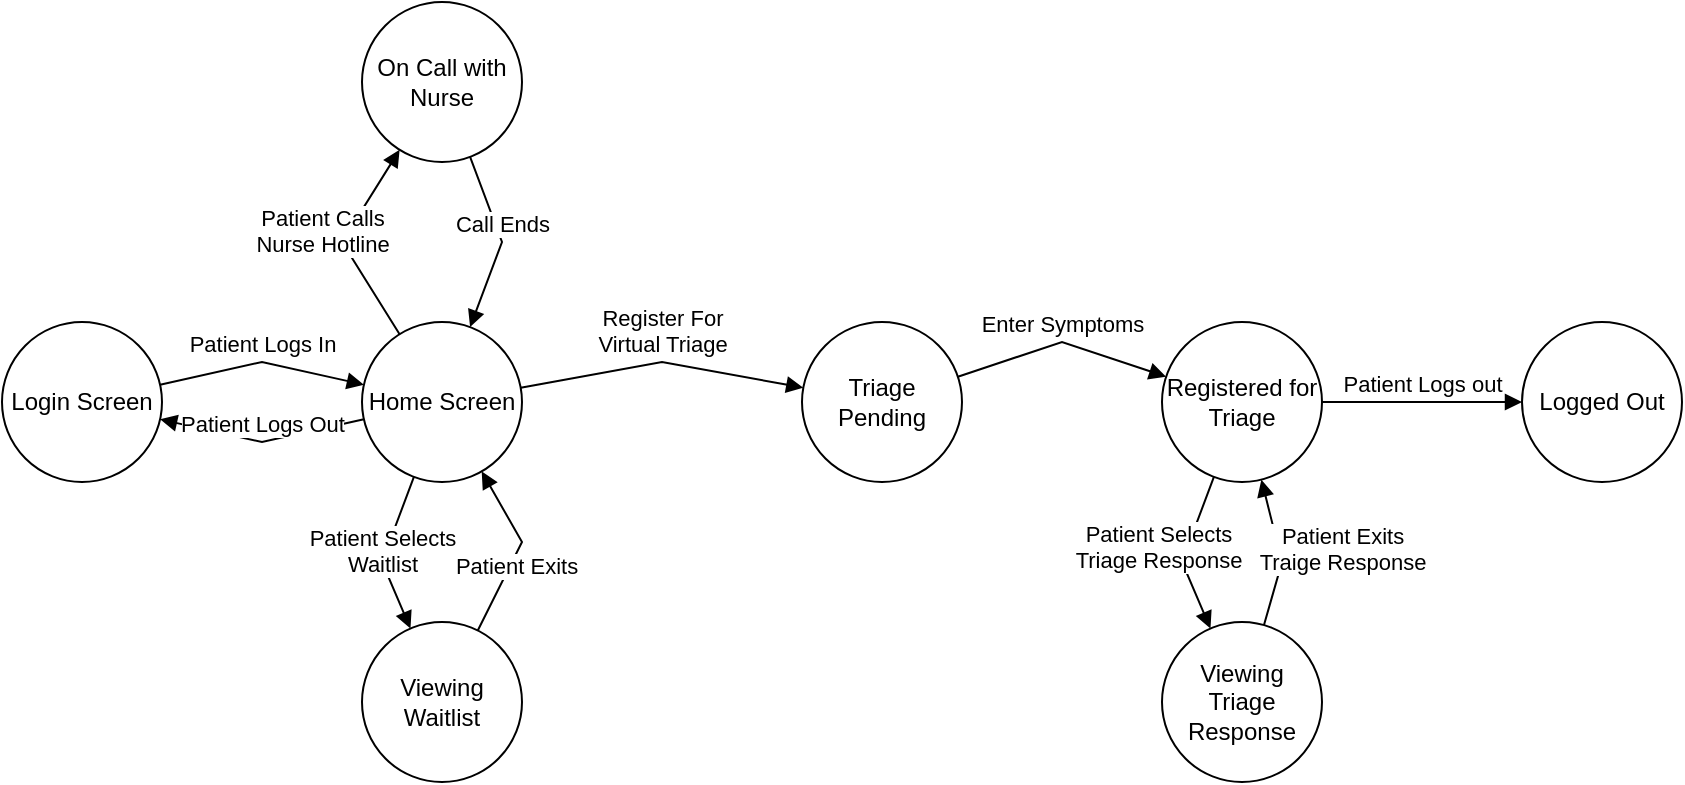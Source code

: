 <mxfile version="24.7.17">
  <diagram name="Page-1" id="DYlrvpux4-JASZ0brNI_">
    <mxGraphModel dx="794" dy="420" grid="1" gridSize="10" guides="1" tooltips="1" connect="1" arrows="1" fold="1" page="1" pageScale="1" pageWidth="850" pageHeight="1100" math="0" shadow="0">
      <root>
        <mxCell id="0" />
        <mxCell id="1" parent="0" />
        <mxCell id="xyPofnfpF94zoi8fh-3h-1" value="Login Screen" style="ellipse;whiteSpace=wrap;html=1;aspect=fixed;" vertex="1" parent="1">
          <mxGeometry x="180" y="180" width="80" height="80" as="geometry" />
        </mxCell>
        <mxCell id="xyPofnfpF94zoi8fh-3h-2" value="Home Screen" style="ellipse;whiteSpace=wrap;html=1;aspect=fixed;" vertex="1" parent="1">
          <mxGeometry x="360" y="180" width="80" height="80" as="geometry" />
        </mxCell>
        <mxCell id="xyPofnfpF94zoi8fh-3h-3" value="Patient Logs In" style="html=1;verticalAlign=bottom;endArrow=block;curved=0;rounded=0;" edge="1" parent="1" source="xyPofnfpF94zoi8fh-3h-1" target="xyPofnfpF94zoi8fh-3h-2">
          <mxGeometry width="80" relative="1" as="geometry">
            <mxPoint x="270" y="210" as="sourcePoint" />
            <mxPoint x="350" y="210" as="targetPoint" />
            <Array as="points">
              <mxPoint x="310" y="200" />
            </Array>
          </mxGeometry>
        </mxCell>
        <mxCell id="xyPofnfpF94zoi8fh-3h-4" value="Patient Logs Out" style="html=1;verticalAlign=bottom;endArrow=block;curved=0;rounded=0;" edge="1" parent="1" source="xyPofnfpF94zoi8fh-3h-2" target="xyPofnfpF94zoi8fh-3h-1">
          <mxGeometry width="80" relative="1" as="geometry">
            <mxPoint x="250" y="270" as="sourcePoint" />
            <mxPoint x="330" y="270" as="targetPoint" />
            <Array as="points">
              <mxPoint x="310" y="240" />
            </Array>
          </mxGeometry>
        </mxCell>
        <mxCell id="xyPofnfpF94zoi8fh-3h-5" value="Viewing Waitlist" style="ellipse;whiteSpace=wrap;html=1;aspect=fixed;" vertex="1" parent="1">
          <mxGeometry x="360" y="330" width="80" height="80" as="geometry" />
        </mxCell>
        <mxCell id="xyPofnfpF94zoi8fh-3h-6" value="Patient Selects&lt;div&gt;Waitlist&lt;/div&gt;" style="html=1;verticalAlign=bottom;endArrow=block;curved=0;rounded=0;" edge="1" parent="1" source="xyPofnfpF94zoi8fh-3h-2" target="xyPofnfpF94zoi8fh-3h-5">
          <mxGeometry x="0.339" y="-4" width="80" relative="1" as="geometry">
            <mxPoint x="270" y="300" as="sourcePoint" />
            <mxPoint x="350" y="300" as="targetPoint" />
            <Array as="points">
              <mxPoint x="370" y="300" />
            </Array>
            <mxPoint as="offset" />
          </mxGeometry>
        </mxCell>
        <mxCell id="xyPofnfpF94zoi8fh-3h-7" value="Patient Exits" style="html=1;verticalAlign=bottom;endArrow=block;curved=0;rounded=0;" edge="1" parent="1" source="xyPofnfpF94zoi8fh-3h-5" target="xyPofnfpF94zoi8fh-3h-2">
          <mxGeometry x="-0.345" y="-7" width="80" relative="1" as="geometry">
            <mxPoint x="440" y="300" as="sourcePoint" />
            <mxPoint x="520" y="300" as="targetPoint" />
            <Array as="points">
              <mxPoint x="440" y="290" />
            </Array>
            <mxPoint as="offset" />
          </mxGeometry>
        </mxCell>
        <mxCell id="xyPofnfpF94zoi8fh-3h-8" value="On Call with Nurse" style="ellipse;whiteSpace=wrap;html=1;aspect=fixed;" vertex="1" parent="1">
          <mxGeometry x="360" y="20" width="80" height="80" as="geometry" />
        </mxCell>
        <mxCell id="xyPofnfpF94zoi8fh-3h-9" value="Patient Calls&lt;div&gt;Nurse Hotline&lt;/div&gt;" style="html=1;verticalAlign=bottom;endArrow=block;curved=0;rounded=0;" edge="1" parent="1" source="xyPofnfpF94zoi8fh-3h-2" target="xyPofnfpF94zoi8fh-3h-8">
          <mxGeometry x="-0.059" y="14" width="80" relative="1" as="geometry">
            <mxPoint x="320" y="140" as="sourcePoint" />
            <mxPoint x="400" y="140" as="targetPoint" />
            <Array as="points">
              <mxPoint x="350" y="140" />
            </Array>
            <mxPoint as="offset" />
          </mxGeometry>
        </mxCell>
        <mxCell id="xyPofnfpF94zoi8fh-3h-10" value="Call Ends" style="html=1;verticalAlign=bottom;endArrow=block;curved=0;rounded=0;" edge="1" parent="1" source="xyPofnfpF94zoi8fh-3h-8" target="xyPofnfpF94zoi8fh-3h-2">
          <mxGeometry width="80" relative="1" as="geometry">
            <mxPoint x="420" y="130" as="sourcePoint" />
            <mxPoint x="500" y="130" as="targetPoint" />
            <Array as="points">
              <mxPoint x="430" y="140" />
            </Array>
          </mxGeometry>
        </mxCell>
        <mxCell id="xyPofnfpF94zoi8fh-3h-11" value="Register For&lt;div&gt;Virtual Triage&lt;/div&gt;" style="html=1;verticalAlign=bottom;endArrow=block;curved=0;rounded=0;" edge="1" parent="1" source="xyPofnfpF94zoi8fh-3h-2" target="xyPofnfpF94zoi8fh-3h-12">
          <mxGeometry width="80" relative="1" as="geometry">
            <mxPoint x="460" y="210" as="sourcePoint" />
            <mxPoint x="540" y="210" as="targetPoint" />
            <Array as="points">
              <mxPoint x="510" y="200" />
            </Array>
          </mxGeometry>
        </mxCell>
        <mxCell id="xyPofnfpF94zoi8fh-3h-12" value="Triage Pending" style="ellipse;whiteSpace=wrap;html=1;aspect=fixed;" vertex="1" parent="1">
          <mxGeometry x="580" y="180" width="80" height="80" as="geometry" />
        </mxCell>
        <mxCell id="xyPofnfpF94zoi8fh-3h-13" value="Registered for Triage" style="ellipse;whiteSpace=wrap;html=1;aspect=fixed;" vertex="1" parent="1">
          <mxGeometry x="760" y="180" width="80" height="80" as="geometry" />
        </mxCell>
        <mxCell id="xyPofnfpF94zoi8fh-3h-14" value="Enter Symptoms" style="html=1;verticalAlign=bottom;endArrow=block;curved=0;rounded=0;" edge="1" parent="1" source="xyPofnfpF94zoi8fh-3h-12" target="xyPofnfpF94zoi8fh-3h-13">
          <mxGeometry width="80" relative="1" as="geometry">
            <mxPoint x="650" y="180" as="sourcePoint" />
            <mxPoint x="730" y="180" as="targetPoint" />
            <Array as="points">
              <mxPoint x="710" y="190" />
            </Array>
          </mxGeometry>
        </mxCell>
        <mxCell id="xyPofnfpF94zoi8fh-3h-15" value="Viewing Triage Response" style="ellipse;whiteSpace=wrap;html=1;aspect=fixed;" vertex="1" parent="1">
          <mxGeometry x="760" y="330" width="80" height="80" as="geometry" />
        </mxCell>
        <mxCell id="xyPofnfpF94zoi8fh-3h-16" value="Patient Selects&lt;div&gt;Triage Response&lt;/div&gt;" style="html=1;verticalAlign=bottom;endArrow=block;curved=0;rounded=0;" edge="1" parent="1" source="xyPofnfpF94zoi8fh-3h-13" target="xyPofnfpF94zoi8fh-3h-15">
          <mxGeometry x="0.181" y="-14" width="80" relative="1" as="geometry">
            <mxPoint x="640" y="290" as="sourcePoint" />
            <mxPoint x="720" y="290" as="targetPoint" />
            <Array as="points">
              <mxPoint x="770" y="300" />
            </Array>
            <mxPoint as="offset" />
          </mxGeometry>
        </mxCell>
        <mxCell id="xyPofnfpF94zoi8fh-3h-17" value="Patient Exits&lt;div&gt;Traige Response&lt;/div&gt;" style="html=1;verticalAlign=bottom;endArrow=block;curved=0;rounded=0;" edge="1" parent="1" source="xyPofnfpF94zoi8fh-3h-15" target="xyPofnfpF94zoi8fh-3h-13">
          <mxGeometry x="-0.165" y="-32" width="80" relative="1" as="geometry">
            <mxPoint x="780" y="300" as="sourcePoint" />
            <mxPoint x="860" y="300" as="targetPoint" />
            <Array as="points">
              <mxPoint x="820" y="300" />
            </Array>
            <mxPoint y="-1" as="offset" />
          </mxGeometry>
        </mxCell>
        <mxCell id="xyPofnfpF94zoi8fh-3h-19" value="Logged Out" style="ellipse;whiteSpace=wrap;html=1;aspect=fixed;" vertex="1" parent="1">
          <mxGeometry x="940" y="180" width="80" height="80" as="geometry" />
        </mxCell>
        <mxCell id="xyPofnfpF94zoi8fh-3h-20" value="Patient Logs out" style="html=1;verticalAlign=bottom;endArrow=block;curved=0;rounded=0;" edge="1" parent="1" source="xyPofnfpF94zoi8fh-3h-13" target="xyPofnfpF94zoi8fh-3h-19">
          <mxGeometry width="80" relative="1" as="geometry">
            <mxPoint x="840" y="200" as="sourcePoint" />
            <mxPoint x="920" y="200" as="targetPoint" />
          </mxGeometry>
        </mxCell>
      </root>
    </mxGraphModel>
  </diagram>
</mxfile>
